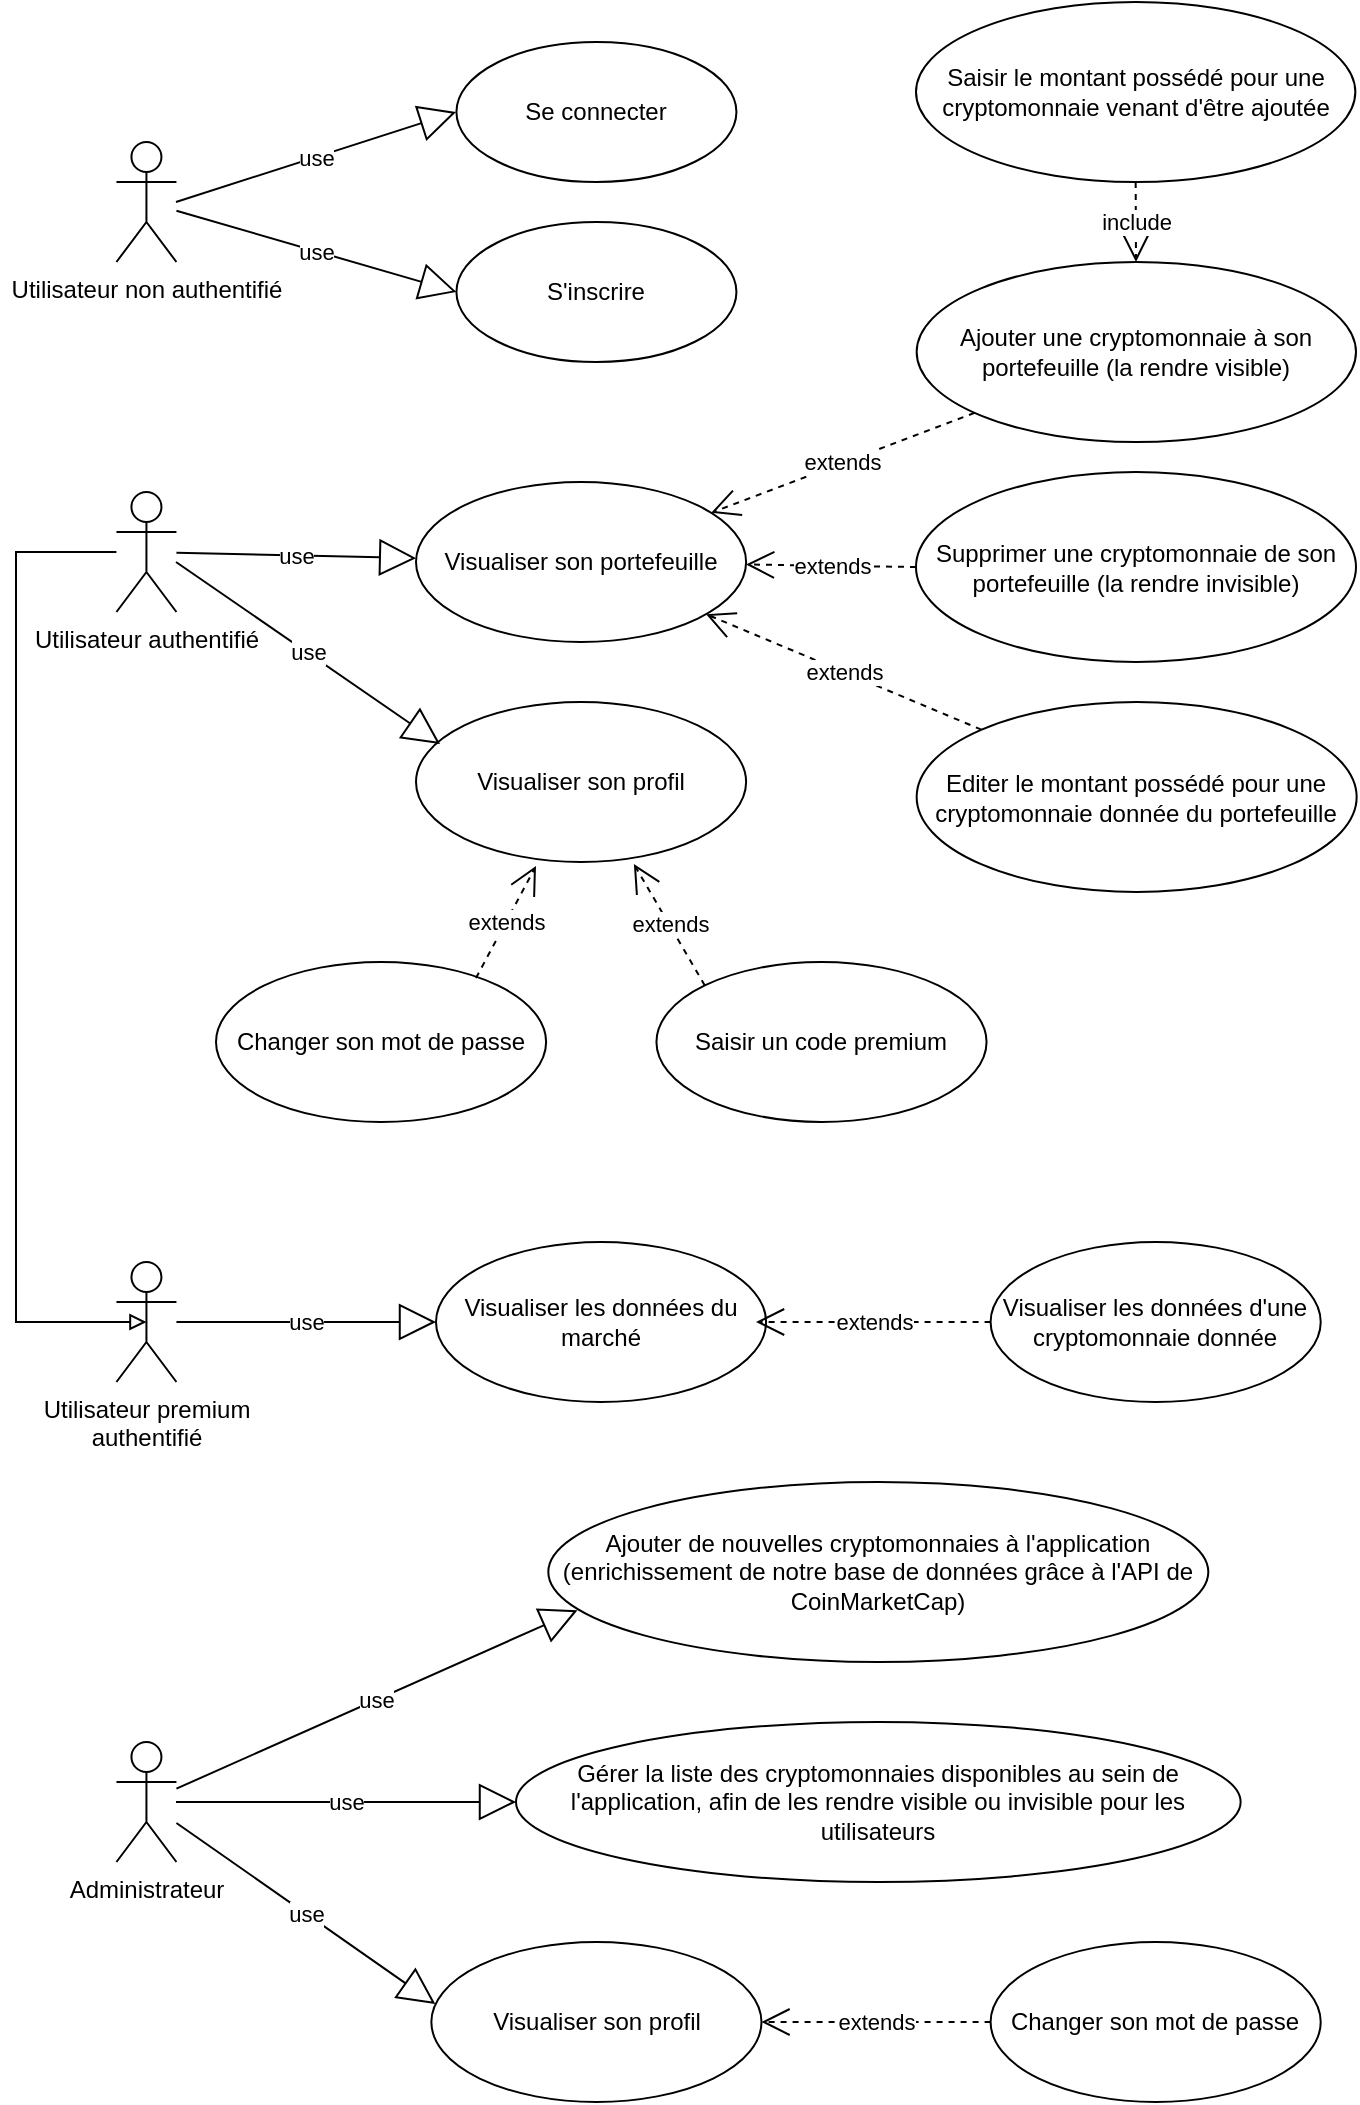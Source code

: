 <mxfile version="14.7.6" type="device"><diagram id="ZExk3bGoWxo3_iFxCT8C" name="Page-1"><mxGraphModel dx="1038" dy="580" grid="1" gridSize="10" guides="1" tooltips="1" connect="1" arrows="1" fold="1" page="1" pageScale="1" pageWidth="827" pageHeight="1169" math="0" shadow="0"><root><mxCell id="0"/><mxCell id="1" parent="0"/><mxCell id="fBCbMXL7UyvpgdiTsvdX-2" value="Utilisateur non authentifié" style="shape=umlActor;verticalLabelPosition=bottom;verticalAlign=top;html=1;outlineConnect=0;" parent="1" vertex="1"><mxGeometry x="70.22" y="100" width="30" height="60" as="geometry"/></mxCell><mxCell id="fBCbMXL7UyvpgdiTsvdX-3" value="Utilisateur authentifié" style="shape=umlActor;verticalLabelPosition=bottom;verticalAlign=top;html=1;outlineConnect=0;" parent="1" vertex="1"><mxGeometry x="70.22" y="275" width="30" height="60" as="geometry"/></mxCell><mxCell id="fBCbMXL7UyvpgdiTsvdX-6" value="Ajouter une cryptomonnaie à son portefeuille (la rendre visible)" style="ellipse;whiteSpace=wrap;html=1;" parent="1" vertex="1"><mxGeometry x="470.33" y="160" width="219.67" height="90" as="geometry"/></mxCell><mxCell id="fBCbMXL7UyvpgdiTsvdX-9" value="Visualiser son portefeuille" style="ellipse;whiteSpace=wrap;html=1;" parent="1" vertex="1"><mxGeometry x="220" y="270" width="165.06" height="80" as="geometry"/></mxCell><mxCell id="fBCbMXL7UyvpgdiTsvdX-14" value="extends" style="endArrow=open;endSize=12;dashed=1;html=1;exitX=0;exitY=0;exitDx=0;exitDy=0;" parent="1" source="XPCnejx47f-6zBJyfR6_-12" target="fBCbMXL7UyvpgdiTsvdX-9" edge="1"><mxGeometry width="160" relative="1" as="geometry"><mxPoint x="488.684" y="391.375" as="sourcePoint"/><mxPoint x="320.33" y="400" as="targetPoint"/></mxGeometry></mxCell><mxCell id="fBCbMXL7UyvpgdiTsvdX-15" value="extends" style="endArrow=open;endSize=12;dashed=1;html=1;exitX=0;exitY=0.5;exitDx=0;exitDy=0;" parent="1" source="XPCnejx47f-6zBJyfR6_-8" target="fBCbMXL7UyvpgdiTsvdX-9" edge="1"><mxGeometry width="160" relative="1" as="geometry"><mxPoint x="460" y="280" as="sourcePoint"/><mxPoint x="359.827" y="290.251" as="targetPoint"/></mxGeometry></mxCell><mxCell id="fBCbMXL7UyvpgdiTsvdX-16" value="extends" style="endArrow=open;endSize=12;dashed=1;html=1;" parent="1" source="fBCbMXL7UyvpgdiTsvdX-6" target="fBCbMXL7UyvpgdiTsvdX-9" edge="1"><mxGeometry width="160" relative="1" as="geometry"><mxPoint x="510.833" y="229.749" as="sourcePoint"/><mxPoint x="369.827" y="300.251" as="targetPoint"/></mxGeometry></mxCell><mxCell id="fBCbMXL7UyvpgdiTsvdX-21" value="use" style="endArrow=block;endSize=16;endFill=0;html=1;" parent="1" source="fBCbMXL7UyvpgdiTsvdX-3" target="fBCbMXL7UyvpgdiTsvdX-9" edge="1"><mxGeometry width="160" relative="1" as="geometry"><mxPoint x="110.22" y="540" as="sourcePoint"/><mxPoint x="240.22" y="540" as="targetPoint"/></mxGeometry></mxCell><mxCell id="fBCbMXL7UyvpgdiTsvdX-40" value="Se connecter" style="ellipse;whiteSpace=wrap;html=1;" parent="1" vertex="1"><mxGeometry x="240.22" y="50" width="140" height="70" as="geometry"/></mxCell><mxCell id="fBCbMXL7UyvpgdiTsvdX-47" value="use" style="endArrow=block;endSize=16;endFill=0;html=1;" parent="1" edge="1"><mxGeometry width="160" relative="1" as="geometry"><mxPoint x="100" y="130" as="sourcePoint"/><mxPoint x="240" y="85" as="targetPoint"/></mxGeometry></mxCell><mxCell id="XPCnejx47f-6zBJyfR6_-5" value="S'inscrire" style="ellipse;whiteSpace=wrap;html=1;" parent="1" vertex="1"><mxGeometry x="240.22" y="140" width="140" height="70" as="geometry"/></mxCell><mxCell id="XPCnejx47f-6zBJyfR6_-7" value="use" style="endArrow=block;endSize=16;endFill=0;html=1;entryX=0;entryY=0.5;entryDx=0;entryDy=0;" parent="1" source="fBCbMXL7UyvpgdiTsvdX-2" target="XPCnejx47f-6zBJyfR6_-5" edge="1"><mxGeometry width="160" relative="1" as="geometry"><mxPoint x="170" y="100" as="sourcePoint"/><mxPoint x="240" y="180" as="targetPoint"/></mxGeometry></mxCell><mxCell id="XPCnejx47f-6zBJyfR6_-8" value="Supprimer une cryptomonnaie de son portefeuille (la rendre invisible)" style="ellipse;whiteSpace=wrap;html=1;" parent="1" vertex="1"><mxGeometry x="470" y="265" width="220" height="95" as="geometry"/></mxCell><mxCell id="XPCnejx47f-6zBJyfR6_-12" value="Editer le montant possédé pour une cryptomonnaie donnée du portefeuille" style="ellipse;whiteSpace=wrap;html=1;" parent="1" vertex="1"><mxGeometry x="470.33" y="380" width="220" height="95" as="geometry"/></mxCell><mxCell id="XPCnejx47f-6zBJyfR6_-13" value="Saisir le montant possédé pour une cryptomonnaie venant d'être ajoutée" style="ellipse;whiteSpace=wrap;html=1;" parent="1" vertex="1"><mxGeometry x="470" y="30" width="219.67" height="90" as="geometry"/></mxCell><mxCell id="XPCnejx47f-6zBJyfR6_-15" value="include" style="endArrow=open;endSize=12;dashed=1;html=1;exitX=0.5;exitY=1;exitDx=0;exitDy=0;" parent="1" source="XPCnejx47f-6zBJyfR6_-13" edge="1"><mxGeometry width="160" relative="1" as="geometry"><mxPoint x="470" y="620" as="sourcePoint"/><mxPoint x="580" y="160" as="targetPoint"/></mxGeometry></mxCell><mxCell id="XPCnejx47f-6zBJyfR6_-16" value="Visualiser les données du marché" style="ellipse;whiteSpace=wrap;html=1;" parent="1" vertex="1"><mxGeometry x="230" y="650" width="165.05" height="80" as="geometry"/></mxCell><mxCell id="XPCnejx47f-6zBJyfR6_-17" value="Visualiser les données d'une cryptomonnaie donnée" style="ellipse;whiteSpace=wrap;html=1;" parent="1" vertex="1"><mxGeometry x="507.3" y="650" width="165.06" height="80" as="geometry"/></mxCell><mxCell id="XPCnejx47f-6zBJyfR6_-18" value="use" style="endArrow=block;endSize=16;endFill=0;html=1;entryX=0;entryY=0.5;entryDx=0;entryDy=0;" parent="1" source="XPCnejx47f-6zBJyfR6_-28" target="XPCnejx47f-6zBJyfR6_-16" edge="1"><mxGeometry width="160" relative="1" as="geometry"><mxPoint x="130" y="700" as="sourcePoint"/><mxPoint x="220" y="670" as="targetPoint"/></mxGeometry></mxCell><mxCell id="XPCnejx47f-6zBJyfR6_-19" value="extends" style="endArrow=open;endSize=12;dashed=1;html=1;exitX=0;exitY=0.5;exitDx=0;exitDy=0;" parent="1" source="XPCnejx47f-6zBJyfR6_-17" edge="1"><mxGeometry width="160" relative="1" as="geometry"><mxPoint x="250.206" y="599.996" as="sourcePoint"/><mxPoint x="390" y="690" as="targetPoint"/></mxGeometry></mxCell><mxCell id="XPCnejx47f-6zBJyfR6_-20" value="Visualiser son profil" style="ellipse;whiteSpace=wrap;html=1;" parent="1" vertex="1"><mxGeometry x="220" y="380" width="165.06" height="80" as="geometry"/></mxCell><mxCell id="XPCnejx47f-6zBJyfR6_-21" value="use" style="endArrow=block;endSize=16;endFill=0;html=1;entryX=0.073;entryY=0.263;entryDx=0;entryDy=0;entryPerimeter=0;" parent="1" target="XPCnejx47f-6zBJyfR6_-20" edge="1"><mxGeometry width="160" relative="1" as="geometry"><mxPoint x="100" y="310" as="sourcePoint"/><mxPoint x="230.093" y="318.101" as="targetPoint"/></mxGeometry></mxCell><mxCell id="XPCnejx47f-6zBJyfR6_-22" value="Changer son mot de passe" style="ellipse;whiteSpace=wrap;html=1;" parent="1" vertex="1"><mxGeometry x="120" y="510" width="165.06" height="80" as="geometry"/></mxCell><mxCell id="XPCnejx47f-6zBJyfR6_-23" value="Saisir un code premium" style="ellipse;whiteSpace=wrap;html=1;" parent="1" vertex="1"><mxGeometry x="340.22" y="510" width="165.06" height="80" as="geometry"/></mxCell><mxCell id="XPCnejx47f-6zBJyfR6_-26" value="extends" style="endArrow=open;endSize=12;dashed=1;html=1;exitX=0;exitY=0;exitDx=0;exitDy=0;entryX=0.66;entryY=1.013;entryDx=0;entryDy=0;entryPerimeter=0;" parent="1" source="XPCnejx47f-6zBJyfR6_-23" target="XPCnejx47f-6zBJyfR6_-20" edge="1"><mxGeometry width="160" relative="1" as="geometry"><mxPoint x="437.368" y="497.821" as="sourcePoint"/><mxPoint x="330" y="450" as="targetPoint"/></mxGeometry></mxCell><mxCell id="XPCnejx47f-6zBJyfR6_-27" value="extends" style="endArrow=open;endSize=12;dashed=1;html=1;" parent="1" edge="1"><mxGeometry width="160" relative="1" as="geometry"><mxPoint x="250" y="518" as="sourcePoint"/><mxPoint x="280" y="462" as="targetPoint"/></mxGeometry></mxCell><mxCell id="XPCnejx47f-6zBJyfR6_-28" value="Utilisateur premium&lt;br&gt;authentifié" style="shape=umlActor;verticalLabelPosition=bottom;verticalAlign=top;html=1;outlineConnect=0;" parent="1" vertex="1"><mxGeometry x="70.22" y="660" width="30" height="60" as="geometry"/></mxCell><mxCell id="XPCnejx47f-6zBJyfR6_-31" style="edgeStyle=none;rounded=0;orthogonalLoop=1;jettySize=auto;html=1;startArrow=block;startFill=0;endArrow=none;endFill=0;exitX=0.5;exitY=0.5;exitDx=0;exitDy=0;exitPerimeter=0;" parent="1" source="XPCnejx47f-6zBJyfR6_-28" target="fBCbMXL7UyvpgdiTsvdX-3" edge="1"><mxGeometry relative="1" as="geometry"><mxPoint x="70" y="690" as="sourcePoint"/><mxPoint x="307.53" y="860" as="targetPoint"/><Array as="points"><mxPoint x="20" y="690"/><mxPoint x="20" y="305"/></Array></mxGeometry></mxCell><mxCell id="XPCnejx47f-6zBJyfR6_-33" value="Administrateur" style="shape=umlActor;verticalLabelPosition=bottom;verticalAlign=top;html=1;outlineConnect=0;" parent="1" vertex="1"><mxGeometry x="70.22" y="900" width="30" height="60" as="geometry"/></mxCell><mxCell id="XPCnejx47f-6zBJyfR6_-34" value="Gérer la liste des cryptomonnaies disponibles au sein de l'application, afin de les rendre visible ou invisible pour les utilisateurs" style="ellipse;whiteSpace=wrap;html=1;" parent="1" vertex="1"><mxGeometry x="270" y="890" width="362.32" height="80" as="geometry"/></mxCell><mxCell id="XPCnejx47f-6zBJyfR6_-35" value="Visualiser son profil" style="ellipse;whiteSpace=wrap;html=1;" parent="1" vertex="1"><mxGeometry x="227.68" y="1000" width="165.06" height="80" as="geometry"/></mxCell><mxCell id="XPCnejx47f-6zBJyfR6_-36" value="Changer son mot de passe" style="ellipse;whiteSpace=wrap;html=1;" parent="1" vertex="1"><mxGeometry x="507.3" y="1000" width="165.06" height="80" as="geometry"/></mxCell><mxCell id="XPCnejx47f-6zBJyfR6_-37" value="extends" style="endArrow=open;endSize=12;dashed=1;html=1;exitX=0;exitY=0.5;exitDx=0;exitDy=0;entryX=1;entryY=0.5;entryDx=0;entryDy=0;" parent="1" source="XPCnejx47f-6zBJyfR6_-36" target="XPCnejx47f-6zBJyfR6_-35" edge="1"><mxGeometry width="160" relative="1" as="geometry"><mxPoint x="278" y="1138" as="sourcePoint"/><mxPoint x="308" y="1082" as="targetPoint"/></mxGeometry></mxCell><mxCell id="XPCnejx47f-6zBJyfR6_-38" value="use" style="endArrow=block;endSize=16;endFill=0;html=1;entryX=0;entryY=0.5;entryDx=0;entryDy=0;" parent="1" target="XPCnejx47f-6zBJyfR6_-34" edge="1"><mxGeometry width="160" relative="1" as="geometry"><mxPoint x="100" y="930" as="sourcePoint"/><mxPoint x="210" y="890" as="targetPoint"/></mxGeometry></mxCell><mxCell id="XPCnejx47f-6zBJyfR6_-39" value="use" style="endArrow=block;endSize=16;endFill=0;html=1;entryX=0.012;entryY=0.388;entryDx=0;entryDy=0;entryPerimeter=0;" parent="1" source="XPCnejx47f-6zBJyfR6_-33" target="XPCnejx47f-6zBJyfR6_-35" edge="1"><mxGeometry width="160" relative="1" as="geometry"><mxPoint x="110.22" y="883.784" as="sourcePoint"/><mxPoint x="240.01" y="830" as="targetPoint"/></mxGeometry></mxCell><mxCell id="sTAL0-AMHc9vAN9sq8ww-1" value="Ajouter de nouvelles cryptomonnaies à l'application (enrichissement de notre base de données grâce à l'API de CoinMarketCap)" style="ellipse;whiteSpace=wrap;html=1;" parent="1" vertex="1"><mxGeometry x="286.16" y="770" width="330" height="90" as="geometry"/></mxCell><mxCell id="sTAL0-AMHc9vAN9sq8ww-2" value="use" style="endArrow=block;endSize=16;endFill=0;html=1;entryX=0.044;entryY=0.713;entryDx=0;entryDy=0;entryPerimeter=0;" parent="1" source="XPCnejx47f-6zBJyfR6_-33" target="sTAL0-AMHc9vAN9sq8ww-1" edge="1"><mxGeometry width="160" relative="1" as="geometry"><mxPoint x="110.22" y="940.106" as="sourcePoint"/><mxPoint x="240" y="1050" as="targetPoint"/></mxGeometry></mxCell></root></mxGraphModel></diagram></mxfile>